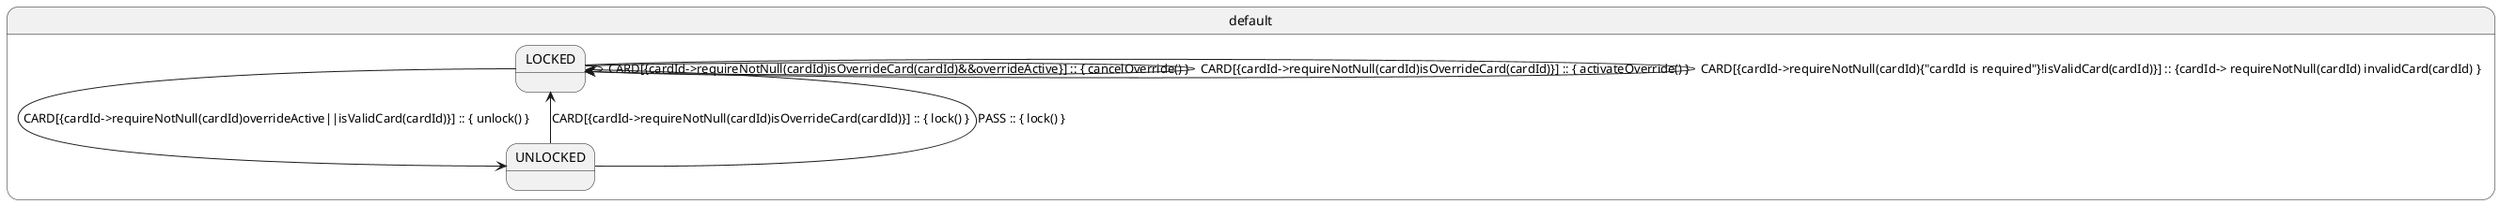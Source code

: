 @startuml
state default {
LOCKED --> LOCKED : CARD[{cardId->requireNotNull(cardId)isOverrideCard(cardId)&&overrideActive}] :: { cancelOverride() }
LOCKED --> LOCKED : CARD[{cardId->requireNotNull(cardId)isOverrideCard(cardId)}] :: { activateOverride() }
LOCKED --> UNLOCKED : CARD[{cardId->requireNotNull(cardId)overrideActive||isValidCard(cardId)}] :: { unlock() }
LOCKED --> LOCKED : CARD[{cardId->requireNotNull(cardId){"cardId is required"}!isValidCard(cardId)}] :: {cardId-> requireNotNull(cardId) invalidCard(cardId) }
UNLOCKED --> LOCKED : CARD[{cardId->requireNotNull(cardId)isOverrideCard(cardId)}] :: { lock() }
UNLOCKED --> LOCKED : PASS :: { lock() }
}
@enduml
